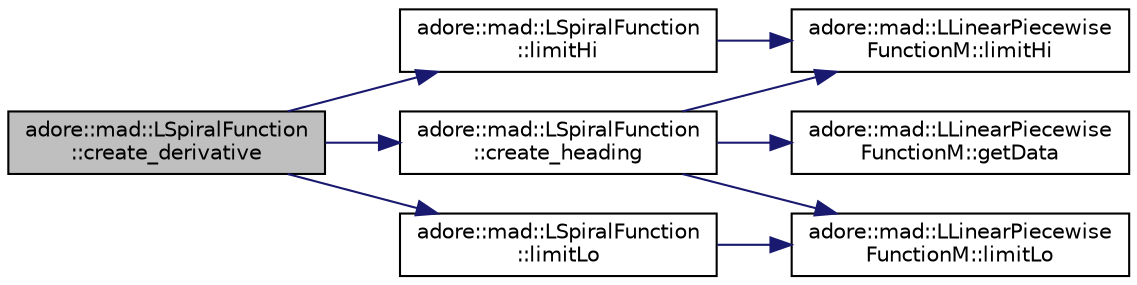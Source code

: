 digraph "adore::mad::LSpiralFunction::create_derivative"
{
 // LATEX_PDF_SIZE
  edge [fontname="Helvetica",fontsize="10",labelfontname="Helvetica",labelfontsize="10"];
  node [fontname="Helvetica",fontsize="10",shape=record];
  rankdir="LR";
  Node1 [label="adore::mad::LSpiralFunction\l::create_derivative",height=0.2,width=0.4,color="black", fillcolor="grey75", style="filled", fontcolor="black",tooltip=" "];
  Node1 -> Node2 [color="midnightblue",fontsize="10",style="solid",fontname="Helvetica"];
  Node2 [label="adore::mad::LSpiralFunction\l::create_heading",height=0.2,width=0.4,color="black", fillcolor="white", style="filled",URL="$classadore_1_1mad_1_1LSpiralFunction.html#a2ece01c00eaf02d95ceaf172c68a8296",tooltip=" "];
  Node2 -> Node3 [color="midnightblue",fontsize="10",style="solid",fontname="Helvetica"];
  Node3 [label="adore::mad::LLinearPiecewise\lFunctionM::getData",height=0.2,width=0.4,color="black", fillcolor="white", style="filled",URL="$classadore_1_1mad_1_1LLinearPiecewiseFunctionM.html#aa94d90c8643e2d6792f8594f3d666503",tooltip=" "];
  Node2 -> Node4 [color="midnightblue",fontsize="10",style="solid",fontname="Helvetica"];
  Node4 [label="adore::mad::LLinearPiecewise\lFunctionM::limitHi",height=0.2,width=0.4,color="black", fillcolor="white", style="filled",URL="$classadore_1_1mad_1_1LLinearPiecewiseFunctionM.html#aaa496b8ceb3ed505f6450225c46a077a",tooltip=" "];
  Node2 -> Node5 [color="midnightblue",fontsize="10",style="solid",fontname="Helvetica"];
  Node5 [label="adore::mad::LLinearPiecewise\lFunctionM::limitLo",height=0.2,width=0.4,color="black", fillcolor="white", style="filled",URL="$classadore_1_1mad_1_1LLinearPiecewiseFunctionM.html#a682841e9bc82a0653745dce6f908bfa6",tooltip=" "];
  Node1 -> Node6 [color="midnightblue",fontsize="10",style="solid",fontname="Helvetica"];
  Node6 [label="adore::mad::LSpiralFunction\l::limitHi",height=0.2,width=0.4,color="black", fillcolor="white", style="filled",URL="$classadore_1_1mad_1_1LSpiralFunction.html#a1c58d258f858e5da7fc2af96705ff0ad",tooltip=" "];
  Node6 -> Node4 [color="midnightblue",fontsize="10",style="solid",fontname="Helvetica"];
  Node1 -> Node7 [color="midnightblue",fontsize="10",style="solid",fontname="Helvetica"];
  Node7 [label="adore::mad::LSpiralFunction\l::limitLo",height=0.2,width=0.4,color="black", fillcolor="white", style="filled",URL="$classadore_1_1mad_1_1LSpiralFunction.html#a4e4606e8f0f9867808ebff90f5c9cb59",tooltip=" "];
  Node7 -> Node5 [color="midnightblue",fontsize="10",style="solid",fontname="Helvetica"];
}

